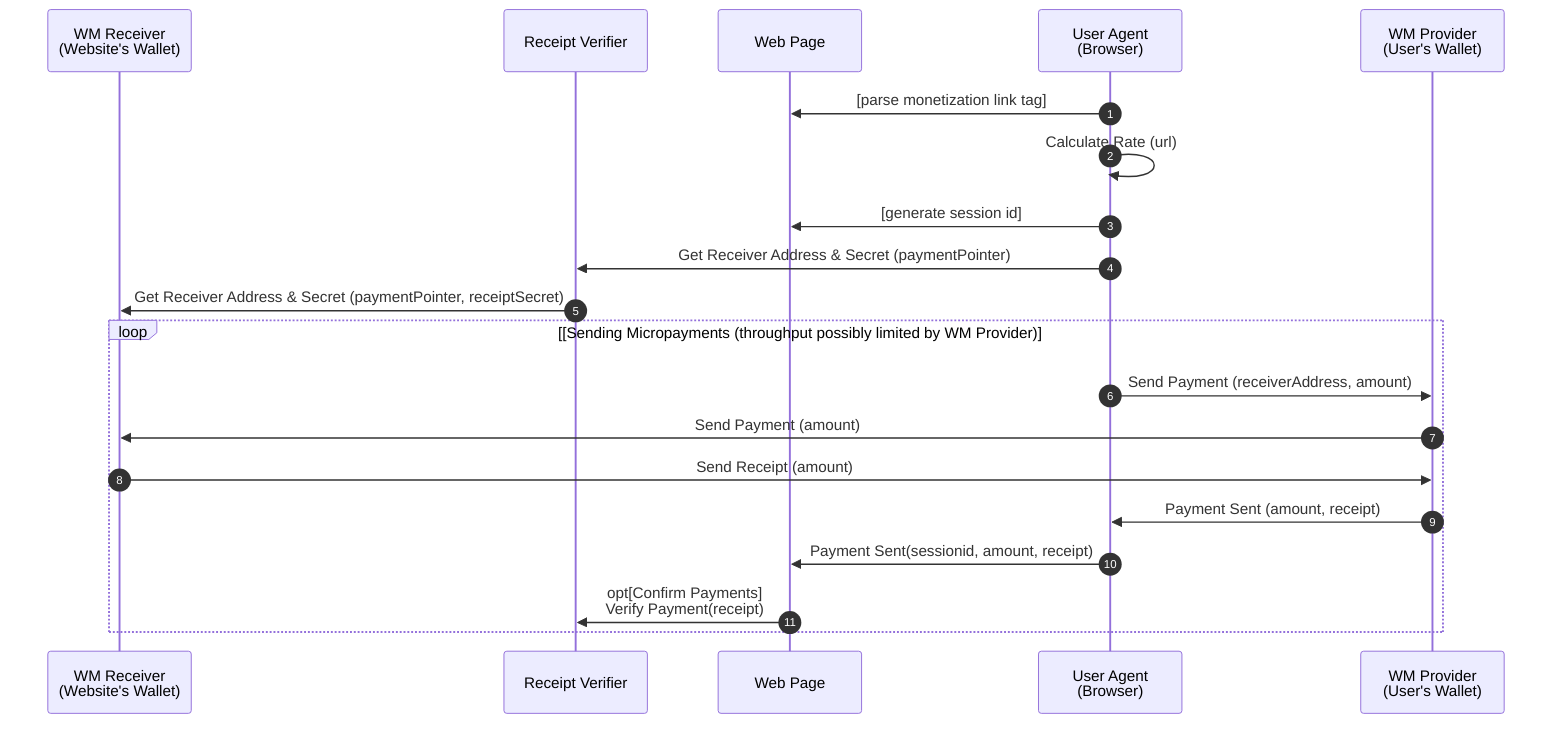 sequenceDiagram
  participant A as WM Receiver <br/> (Website's Wallet)
  participant B as Receipt Verifier
  participant C as Web Page
  participant D as User Agent <br/> (Browser)
  participant E as WM Provider <br/> (User's Wallet)
  autonumber
  D->>C: [parse monetization link tag]
  D->>D: Calculate Rate (url)
  D->>C: [generate session id]
  D->>B: Get Receiver Address & Secret (paymentPointer)
  B->>A: Get Receiver Address & Secret (paymentPointer, receiptSecret)
  loop [Sending Micropayments (throughput possibly limited by WM Provider)
  D->>E: Send Payment (receiverAddress, amount) 
  E->>A: Send Payment (amount)
  A->>E: Send Receipt (amount)
  E->>D: Payment Sent (amount, receipt)
  D->>C: Payment Sent(sessionid, amount, receipt)
  C->>B: opt[Confirm Payments] <br/> Verify Payment(receipt)
  end
